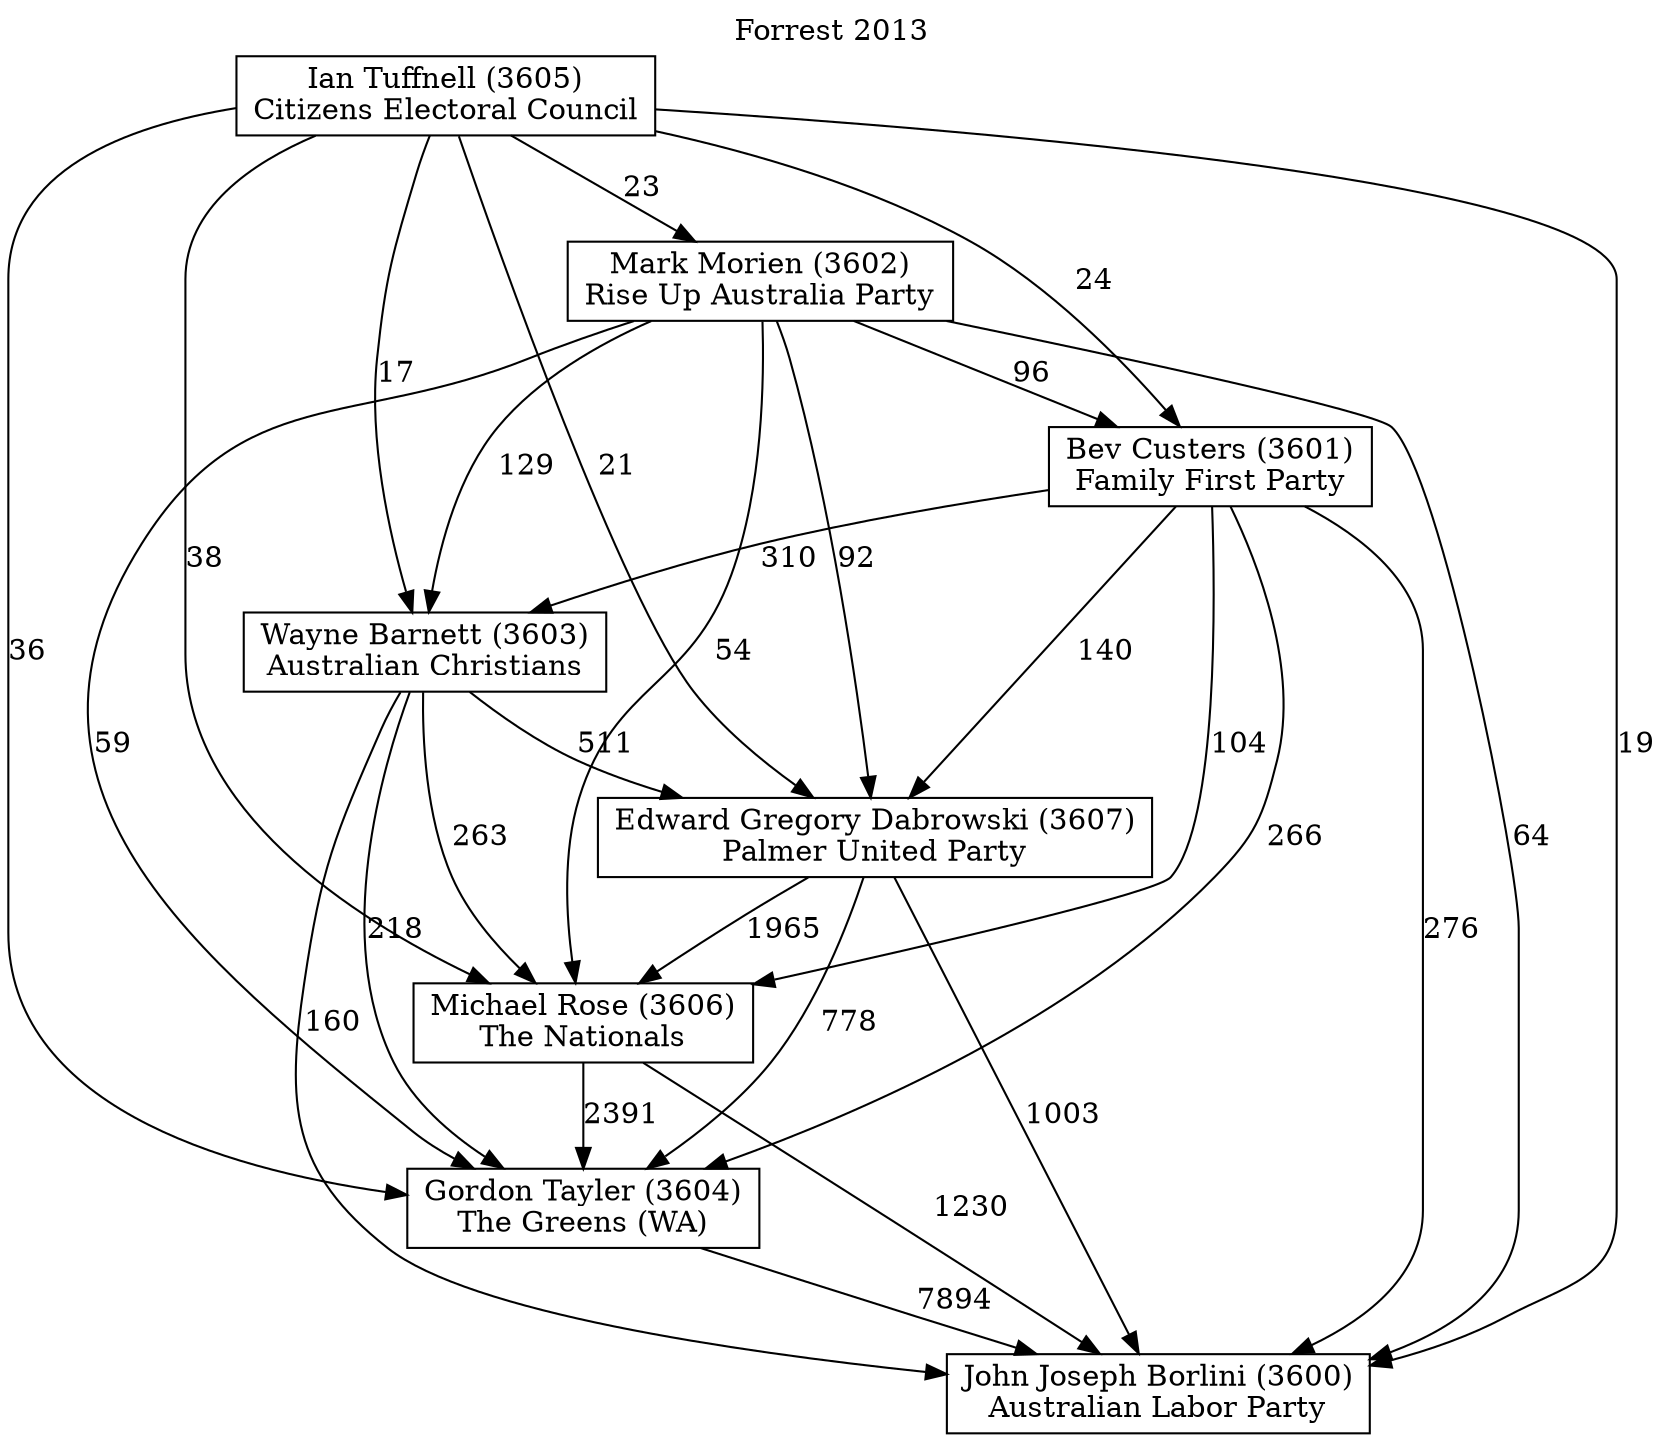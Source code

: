 // House preference flow
digraph "John Joseph Borlini (3600)_Forrest_2013" {
	graph [label="Forrest 2013" labelloc=t mclimit=10]
	node [shape=box]
	"Bev Custers (3601)" [label="Bev Custers (3601)
Family First Party"]
	"Edward Gregory Dabrowski (3607)" [label="Edward Gregory Dabrowski (3607)
Palmer United Party"]
	"Gordon Tayler (3604)" [label="Gordon Tayler (3604)
The Greens (WA)"]
	"Ian Tuffnell (3605)" [label="Ian Tuffnell (3605)
Citizens Electoral Council"]
	"John Joseph Borlini (3600)" [label="John Joseph Borlini (3600)
Australian Labor Party"]
	"Mark Morien (3602)" [label="Mark Morien (3602)
Rise Up Australia Party"]
	"Michael Rose (3606)" [label="Michael Rose (3606)
The Nationals"]
	"Wayne Barnett (3603)" [label="Wayne Barnett (3603)
Australian Christians"]
	"Bev Custers (3601)" -> "Edward Gregory Dabrowski (3607)" [label=140]
	"Bev Custers (3601)" -> "Gordon Tayler (3604)" [label=266]
	"Bev Custers (3601)" -> "John Joseph Borlini (3600)" [label=276]
	"Bev Custers (3601)" -> "Michael Rose (3606)" [label=104]
	"Bev Custers (3601)" -> "Wayne Barnett (3603)" [label=310]
	"Edward Gregory Dabrowski (3607)" -> "Gordon Tayler (3604)" [label=778]
	"Edward Gregory Dabrowski (3607)" -> "John Joseph Borlini (3600)" [label=1003]
	"Edward Gregory Dabrowski (3607)" -> "Michael Rose (3606)" [label=1965]
	"Gordon Tayler (3604)" -> "John Joseph Borlini (3600)" [label=7894]
	"Ian Tuffnell (3605)" -> "Bev Custers (3601)" [label=24]
	"Ian Tuffnell (3605)" -> "Edward Gregory Dabrowski (3607)" [label=21]
	"Ian Tuffnell (3605)" -> "Gordon Tayler (3604)" [label=36]
	"Ian Tuffnell (3605)" -> "John Joseph Borlini (3600)" [label=19]
	"Ian Tuffnell (3605)" -> "Mark Morien (3602)" [label=23]
	"Ian Tuffnell (3605)" -> "Michael Rose (3606)" [label=38]
	"Ian Tuffnell (3605)" -> "Wayne Barnett (3603)" [label=17]
	"Mark Morien (3602)" -> "Bev Custers (3601)" [label=96]
	"Mark Morien (3602)" -> "Edward Gregory Dabrowski (3607)" [label=92]
	"Mark Morien (3602)" -> "Gordon Tayler (3604)" [label=59]
	"Mark Morien (3602)" -> "John Joseph Borlini (3600)" [label=64]
	"Mark Morien (3602)" -> "Michael Rose (3606)" [label=54]
	"Mark Morien (3602)" -> "Wayne Barnett (3603)" [label=129]
	"Michael Rose (3606)" -> "Gordon Tayler (3604)" [label=2391]
	"Michael Rose (3606)" -> "John Joseph Borlini (3600)" [label=1230]
	"Wayne Barnett (3603)" -> "Edward Gregory Dabrowski (3607)" [label=511]
	"Wayne Barnett (3603)" -> "Gordon Tayler (3604)" [label=218]
	"Wayne Barnett (3603)" -> "John Joseph Borlini (3600)" [label=160]
	"Wayne Barnett (3603)" -> "Michael Rose (3606)" [label=263]
}
